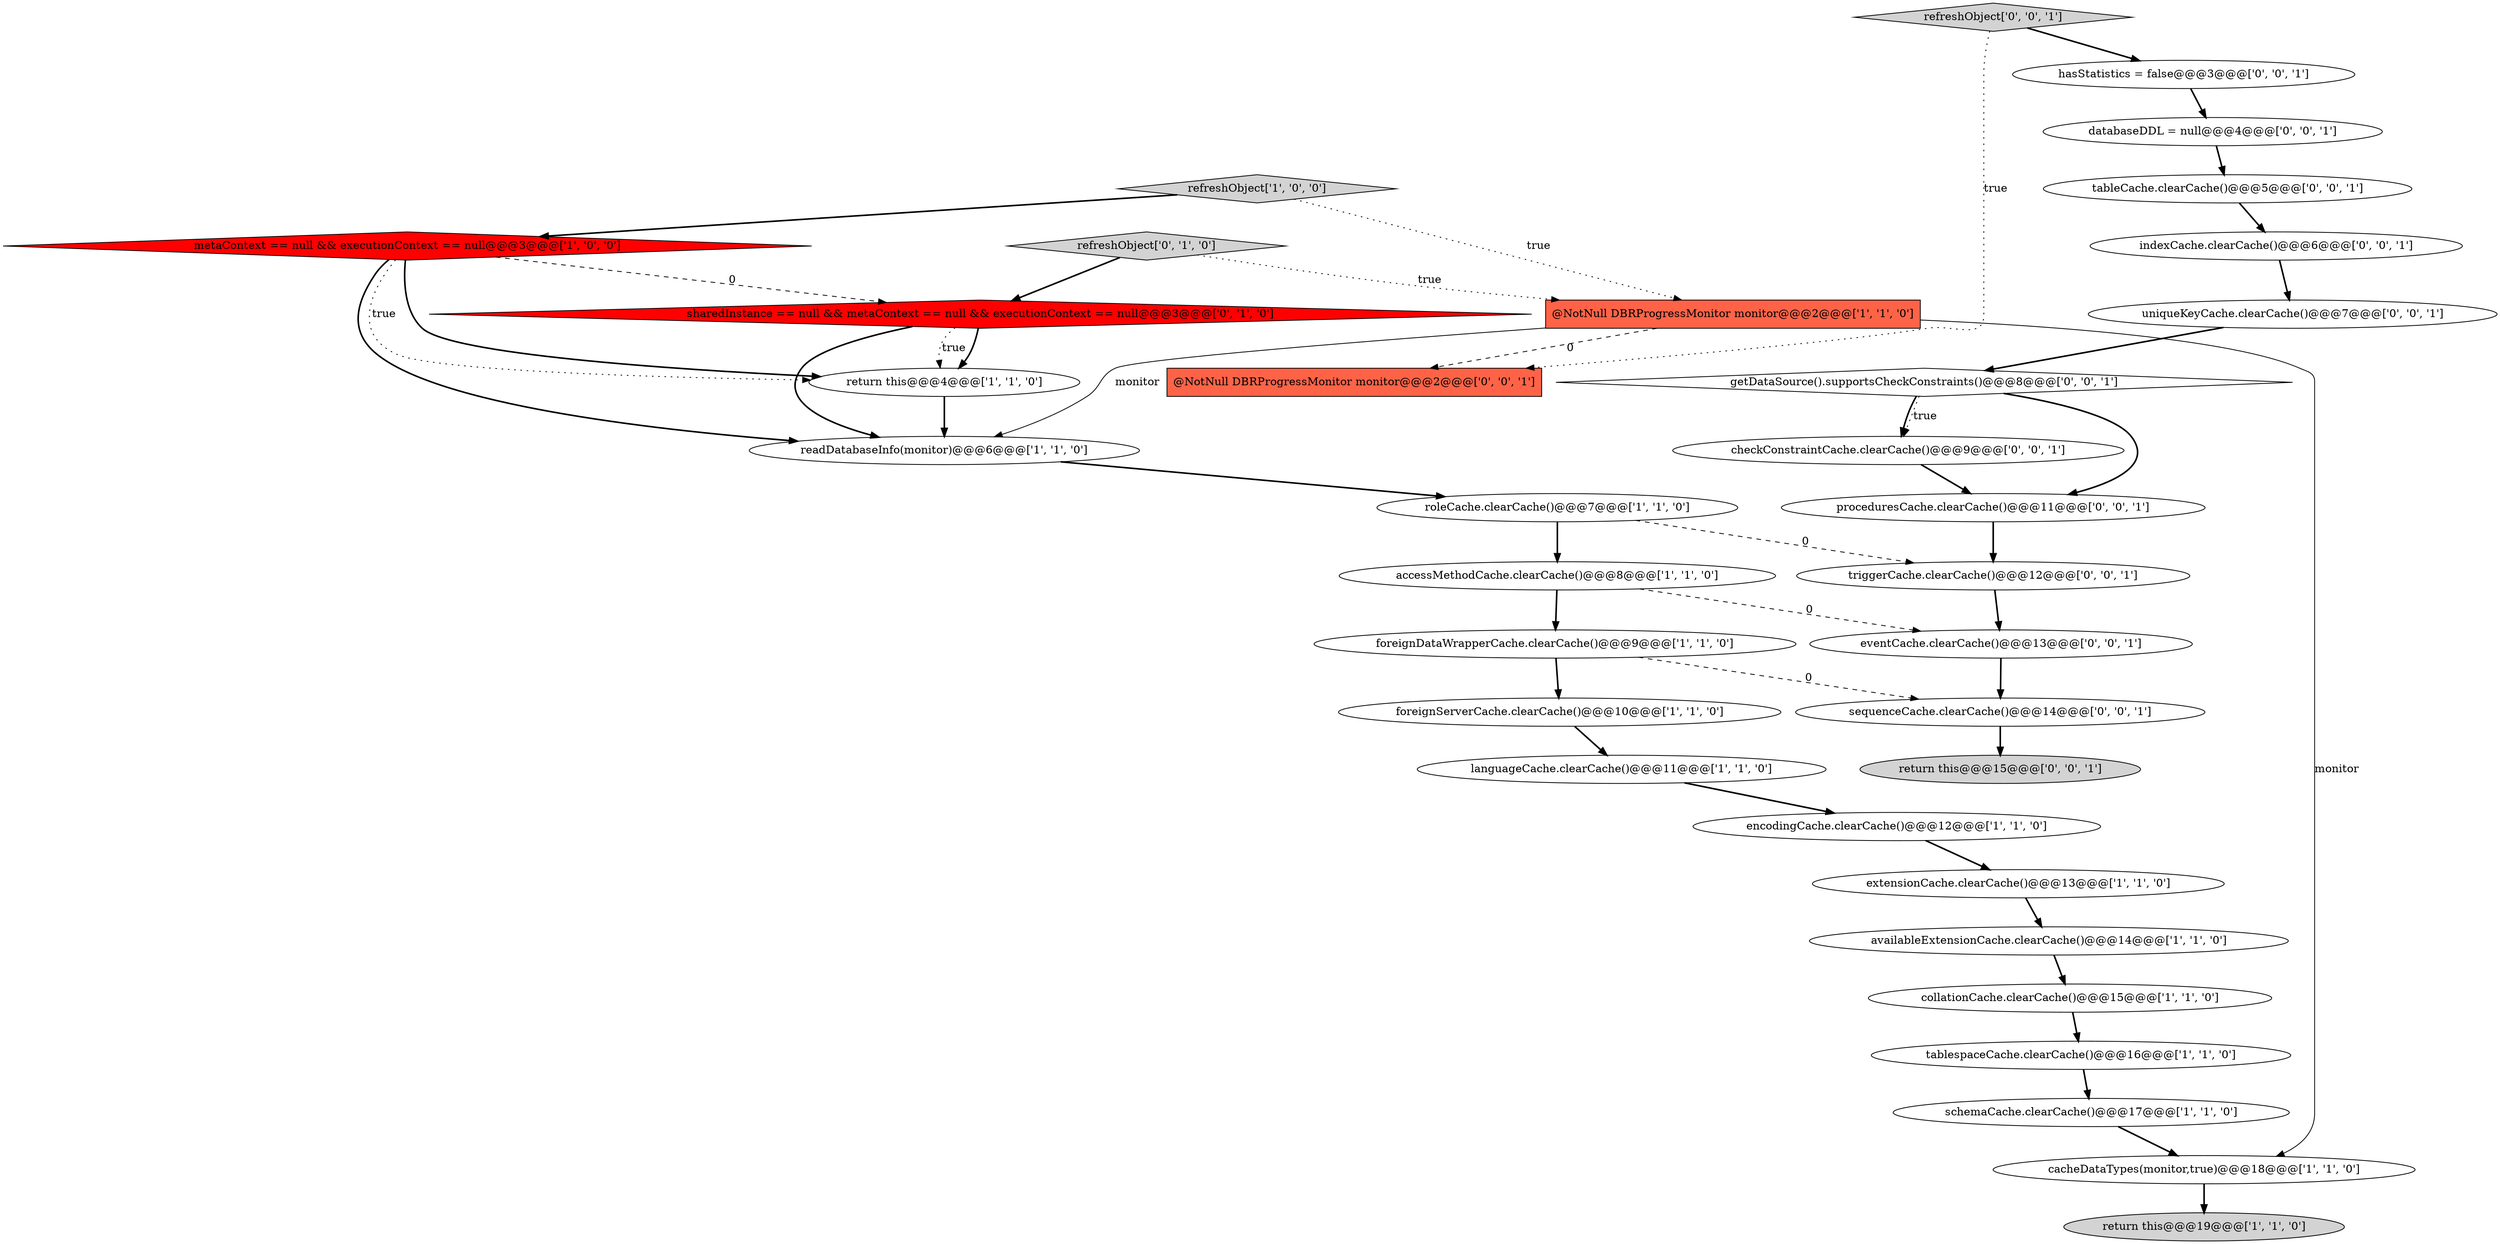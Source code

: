 digraph {
23 [style = filled, label = "indexCache.clearCache()@@@6@@@['0', '0', '1']", fillcolor = white, shape = ellipse image = "AAA0AAABBB3BBB"];
22 [style = filled, label = "databaseDDL = null@@@4@@@['0', '0', '1']", fillcolor = white, shape = ellipse image = "AAA0AAABBB3BBB"];
25 [style = filled, label = "eventCache.clearCache()@@@13@@@['0', '0', '1']", fillcolor = white, shape = ellipse image = "AAA0AAABBB3BBB"];
8 [style = filled, label = "accessMethodCache.clearCache()@@@8@@@['1', '1', '0']", fillcolor = white, shape = ellipse image = "AAA0AAABBB1BBB"];
19 [style = filled, label = "refreshObject['0', '1', '0']", fillcolor = lightgray, shape = diamond image = "AAA0AAABBB2BBB"];
30 [style = filled, label = "getDataSource().supportsCheckConstraints()@@@8@@@['0', '0', '1']", fillcolor = white, shape = diamond image = "AAA0AAABBB3BBB"];
0 [style = filled, label = "schemaCache.clearCache()@@@17@@@['1', '1', '0']", fillcolor = white, shape = ellipse image = "AAA0AAABBB1BBB"];
18 [style = filled, label = "sharedInstance == null && metaContext == null && executionContext == null@@@3@@@['0', '1', '0']", fillcolor = red, shape = diamond image = "AAA1AAABBB2BBB"];
17 [style = filled, label = "return this@@@19@@@['1', '1', '0']", fillcolor = lightgray, shape = ellipse image = "AAA0AAABBB1BBB"];
12 [style = filled, label = "readDatabaseInfo(monitor)@@@6@@@['1', '1', '0']", fillcolor = white, shape = ellipse image = "AAA0AAABBB1BBB"];
27 [style = filled, label = "@NotNull DBRProgressMonitor monitor@@@2@@@['0', '0', '1']", fillcolor = tomato, shape = box image = "AAA0AAABBB3BBB"];
15 [style = filled, label = "availableExtensionCache.clearCache()@@@14@@@['1', '1', '0']", fillcolor = white, shape = ellipse image = "AAA0AAABBB1BBB"];
13 [style = filled, label = "return this@@@4@@@['1', '1', '0']", fillcolor = white, shape = ellipse image = "AAA0AAABBB1BBB"];
20 [style = filled, label = "checkConstraintCache.clearCache()@@@9@@@['0', '0', '1']", fillcolor = white, shape = ellipse image = "AAA0AAABBB3BBB"];
21 [style = filled, label = "tableCache.clearCache()@@@5@@@['0', '0', '1']", fillcolor = white, shape = ellipse image = "AAA0AAABBB3BBB"];
3 [style = filled, label = "foreignServerCache.clearCache()@@@10@@@['1', '1', '0']", fillcolor = white, shape = ellipse image = "AAA0AAABBB1BBB"];
6 [style = filled, label = "metaContext == null && executionContext == null@@@3@@@['1', '0', '0']", fillcolor = red, shape = diamond image = "AAA1AAABBB1BBB"];
2 [style = filled, label = "refreshObject['1', '0', '0']", fillcolor = lightgray, shape = diamond image = "AAA0AAABBB1BBB"];
14 [style = filled, label = "encodingCache.clearCache()@@@12@@@['1', '1', '0']", fillcolor = white, shape = ellipse image = "AAA0AAABBB1BBB"];
24 [style = filled, label = "refreshObject['0', '0', '1']", fillcolor = lightgray, shape = diamond image = "AAA0AAABBB3BBB"];
29 [style = filled, label = "hasStatistics = false@@@3@@@['0', '0', '1']", fillcolor = white, shape = ellipse image = "AAA0AAABBB3BBB"];
33 [style = filled, label = "sequenceCache.clearCache()@@@14@@@['0', '0', '1']", fillcolor = white, shape = ellipse image = "AAA0AAABBB3BBB"];
4 [style = filled, label = "roleCache.clearCache()@@@7@@@['1', '1', '0']", fillcolor = white, shape = ellipse image = "AAA0AAABBB1BBB"];
7 [style = filled, label = "tablespaceCache.clearCache()@@@16@@@['1', '1', '0']", fillcolor = white, shape = ellipse image = "AAA0AAABBB1BBB"];
11 [style = filled, label = "@NotNull DBRProgressMonitor monitor@@@2@@@['1', '1', '0']", fillcolor = tomato, shape = box image = "AAA0AAABBB1BBB"];
5 [style = filled, label = "collationCache.clearCache()@@@15@@@['1', '1', '0']", fillcolor = white, shape = ellipse image = "AAA0AAABBB1BBB"];
26 [style = filled, label = "triggerCache.clearCache()@@@12@@@['0', '0', '1']", fillcolor = white, shape = ellipse image = "AAA0AAABBB3BBB"];
16 [style = filled, label = "extensionCache.clearCache()@@@13@@@['1', '1', '0']", fillcolor = white, shape = ellipse image = "AAA0AAABBB1BBB"];
1 [style = filled, label = "cacheDataTypes(monitor,true)@@@18@@@['1', '1', '0']", fillcolor = white, shape = ellipse image = "AAA0AAABBB1BBB"];
28 [style = filled, label = "uniqueKeyCache.clearCache()@@@7@@@['0', '0', '1']", fillcolor = white, shape = ellipse image = "AAA0AAABBB3BBB"];
32 [style = filled, label = "proceduresCache.clearCache()@@@11@@@['0', '0', '1']", fillcolor = white, shape = ellipse image = "AAA0AAABBB3BBB"];
10 [style = filled, label = "languageCache.clearCache()@@@11@@@['1', '1', '0']", fillcolor = white, shape = ellipse image = "AAA0AAABBB1BBB"];
31 [style = filled, label = "return this@@@15@@@['0', '0', '1']", fillcolor = lightgray, shape = ellipse image = "AAA0AAABBB3BBB"];
9 [style = filled, label = "foreignDataWrapperCache.clearCache()@@@9@@@['1', '1', '0']", fillcolor = white, shape = ellipse image = "AAA0AAABBB1BBB"];
14->16 [style = bold, label=""];
16->15 [style = bold, label=""];
19->18 [style = bold, label=""];
25->33 [style = bold, label=""];
28->30 [style = bold, label=""];
10->14 [style = bold, label=""];
2->6 [style = bold, label=""];
30->20 [style = bold, label=""];
6->13 [style = dotted, label="true"];
26->25 [style = bold, label=""];
18->12 [style = bold, label=""];
22->21 [style = bold, label=""];
20->32 [style = bold, label=""];
30->32 [style = bold, label=""];
7->0 [style = bold, label=""];
24->29 [style = bold, label=""];
4->26 [style = dashed, label="0"];
24->27 [style = dotted, label="true"];
32->26 [style = bold, label=""];
15->5 [style = bold, label=""];
1->17 [style = bold, label=""];
9->33 [style = dashed, label="0"];
6->18 [style = dashed, label="0"];
2->11 [style = dotted, label="true"];
23->28 [style = bold, label=""];
3->10 [style = bold, label=""];
13->12 [style = bold, label=""];
12->4 [style = bold, label=""];
11->1 [style = solid, label="monitor"];
19->11 [style = dotted, label="true"];
30->20 [style = dotted, label="true"];
0->1 [style = bold, label=""];
6->13 [style = bold, label=""];
11->12 [style = solid, label="monitor"];
8->9 [style = bold, label=""];
18->13 [style = bold, label=""];
33->31 [style = bold, label=""];
9->3 [style = bold, label=""];
4->8 [style = bold, label=""];
5->7 [style = bold, label=""];
8->25 [style = dashed, label="0"];
11->27 [style = dashed, label="0"];
29->22 [style = bold, label=""];
18->13 [style = dotted, label="true"];
21->23 [style = bold, label=""];
6->12 [style = bold, label=""];
}
